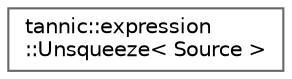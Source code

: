 digraph "Graphical Class Hierarchy"
{
 // LATEX_PDF_SIZE
  bgcolor="transparent";
  edge [fontname=Helvetica,fontsize=10,labelfontname=Helvetica,labelfontsize=10];
  node [fontname=Helvetica,fontsize=10,shape=box,height=0.2,width=0.4];
  rankdir="LR";
  Node0 [id="Node000000",label="tannic::expression\l::Unsqueeze\< Source \>",height=0.2,width=0.4,color="grey40", fillcolor="white", style="filled",URL="$dd/d7d/classtannic_1_1expression_1_1Unsqueeze.html",tooltip="Expression template for inserting singleton dimensions into a tensor."];
}
